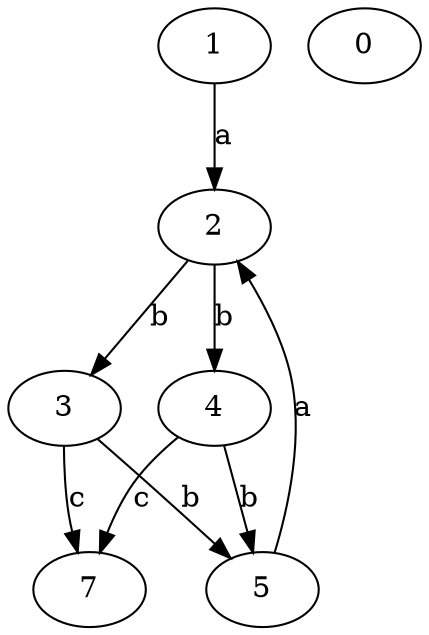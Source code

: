 strict digraph  {
1;
2;
3;
4;
5;
0;
7;
1 -> 2  [label=a];
2 -> 3  [label=b];
2 -> 4  [label=b];
3 -> 5  [label=b];
3 -> 7  [label=c];
4 -> 5  [label=b];
4 -> 7  [label=c];
5 -> 2  [label=a];
}
